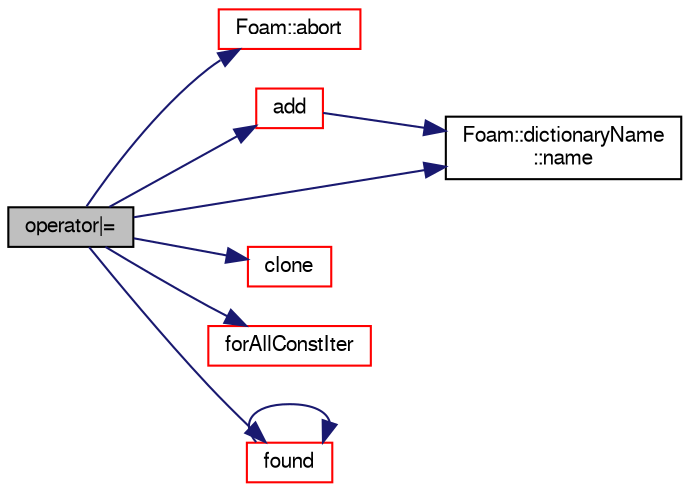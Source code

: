 digraph "operator|="
{
  bgcolor="transparent";
  edge [fontname="FreeSans",fontsize="10",labelfontname="FreeSans",labelfontsize="10"];
  node [fontname="FreeSans",fontsize="10",shape=record];
  rankdir="LR";
  Node36355 [label="operator\|=",height=0.2,width=0.4,color="black", fillcolor="grey75", style="filled", fontcolor="black"];
  Node36355 -> Node36356 [color="midnightblue",fontsize="10",style="solid",fontname="FreeSans"];
  Node36356 [label="Foam::abort",height=0.2,width=0.4,color="red",URL="$a21124.html#a447107a607d03e417307c203fa5fb44b"];
  Node36355 -> Node36358 [color="midnightblue",fontsize="10",style="solid",fontname="FreeSans"];
  Node36358 [label="add",height=0.2,width=0.4,color="red",URL="$a26014.html#ac2ddcab42322c8d8af5e5830ab4d431b",tooltip="Add a new entry. "];
  Node36358 -> Node36372 [color="midnightblue",fontsize="10",style="solid",fontname="FreeSans"];
  Node36372 [label="Foam::dictionaryName\l::name",height=0.2,width=0.4,color="black",URL="$a26010.html#aba53f1f9c8fadfa65f4099af10df348c",tooltip="Return the dictionary name. "];
  Node36355 -> Node36399 [color="midnightblue",fontsize="10",style="solid",fontname="FreeSans"];
  Node36399 [label="clone",height=0.2,width=0.4,color="red",URL="$a26014.html#a4f75fe381aca6b73c3f38868a882a3a4",tooltip="Construct and return clone. "];
  Node36355 -> Node36401 [color="midnightblue",fontsize="10",style="solid",fontname="FreeSans"];
  Node36401 [label="forAllConstIter",height=0.2,width=0.4,color="red",URL="$a38141.html#ae21e2836509b0fa7f7cedf6493b11b09"];
  Node36355 -> Node36410 [color="midnightblue",fontsize="10",style="solid",fontname="FreeSans"];
  Node36410 [label="found",height=0.2,width=0.4,color="red",URL="$a26014.html#adcd3d5d43253006ef145e56b43025d28",tooltip="Search dictionary for given keyword. "];
  Node36410 -> Node36410 [color="midnightblue",fontsize="10",style="solid",fontname="FreeSans"];
  Node36355 -> Node36372 [color="midnightblue",fontsize="10",style="solid",fontname="FreeSans"];
}
